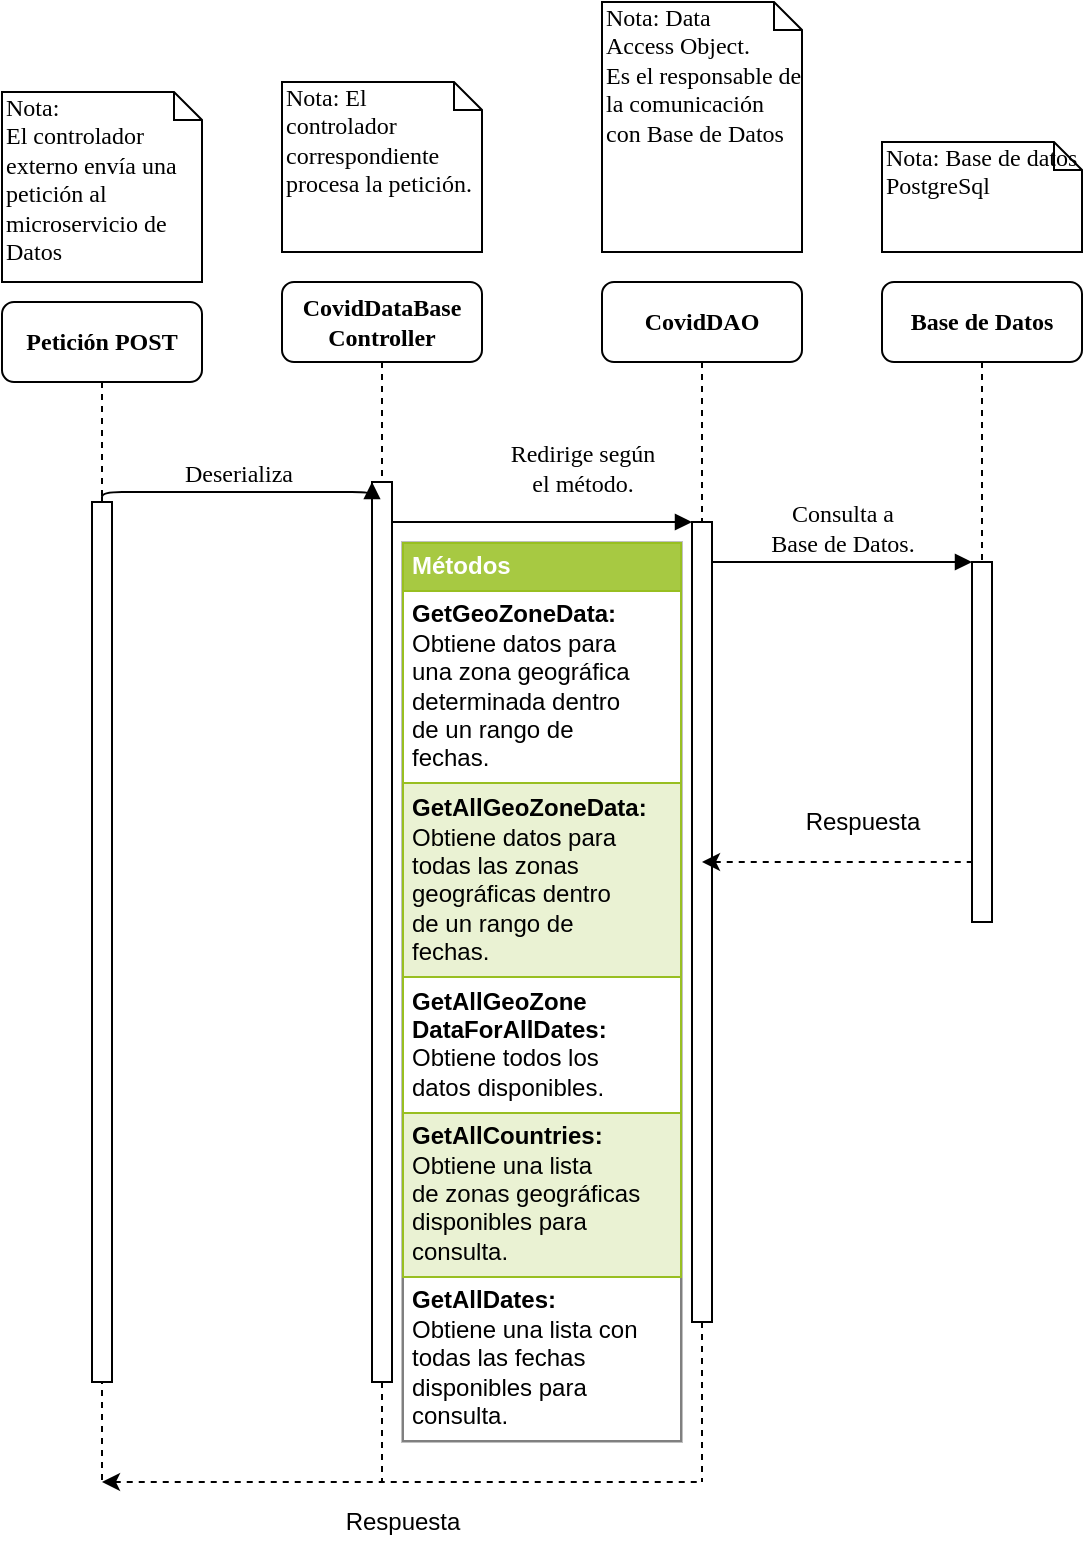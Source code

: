 <mxfile version="13.5.9" type="device"><diagram name="Page-1" id="13e1069c-82ec-6db2-03f1-153e76fe0fe0"><mxGraphModel dx="862" dy="1299" grid="1" gridSize="10" guides="1" tooltips="1" connect="1" arrows="1" fold="1" page="1" pageScale="1" pageWidth="1100" pageHeight="850" background="#ffffff" math="0" shadow="0"><root><mxCell id="0"/><mxCell id="1" parent="0"/><mxCell id="7baba1c4bc27f4b0-2" value="&lt;b&gt;CovidDataBase Controller&lt;/b&gt;" style="shape=umlLifeline;perimeter=lifelinePerimeter;whiteSpace=wrap;html=1;container=1;collapsible=0;recursiveResize=0;outlineConnect=0;rounded=1;shadow=0;comic=0;labelBackgroundColor=none;strokeWidth=1;fontFamily=Verdana;fontSize=12;align=center;" parent="1" vertex="1"><mxGeometry x="240" y="80" width="100" height="600" as="geometry"/></mxCell><mxCell id="7baba1c4bc27f4b0-10" value="" style="html=1;points=[];perimeter=orthogonalPerimeter;rounded=0;shadow=0;comic=0;labelBackgroundColor=none;strokeWidth=1;fontFamily=Verdana;fontSize=12;align=center;" parent="7baba1c4bc27f4b0-2" vertex="1"><mxGeometry x="45" y="100" width="10" height="450" as="geometry"/></mxCell><mxCell id="7baba1c4bc27f4b0-3" value="&lt;b&gt;CovidDAO&lt;/b&gt;" style="shape=umlLifeline;perimeter=lifelinePerimeter;whiteSpace=wrap;html=1;container=1;collapsible=0;recursiveResize=0;outlineConnect=0;rounded=1;shadow=0;comic=0;labelBackgroundColor=none;strokeWidth=1;fontFamily=Verdana;fontSize=12;align=center;" parent="1" vertex="1"><mxGeometry x="400" y="80" width="100" height="600" as="geometry"/></mxCell><mxCell id="7baba1c4bc27f4b0-13" value="" style="html=1;points=[];perimeter=orthogonalPerimeter;rounded=0;shadow=0;comic=0;labelBackgroundColor=none;strokeWidth=1;fontFamily=Verdana;fontSize=12;align=center;" parent="7baba1c4bc27f4b0-3" vertex="1"><mxGeometry x="45" y="120" width="10" height="400" as="geometry"/></mxCell><mxCell id="7baba1c4bc27f4b0-4" value="&lt;b&gt;Base de Datos&lt;/b&gt;" style="shape=umlLifeline;perimeter=lifelinePerimeter;whiteSpace=wrap;html=1;container=1;collapsible=0;recursiveResize=0;outlineConnect=0;rounded=1;shadow=0;comic=0;labelBackgroundColor=none;strokeWidth=1;fontFamily=Verdana;fontSize=12;align=center;" parent="1" vertex="1"><mxGeometry x="540" y="80" width="100" height="320" as="geometry"/></mxCell><mxCell id="7baba1c4bc27f4b0-8" value="&lt;b&gt;Petición POST&lt;/b&gt;" style="shape=umlLifeline;perimeter=lifelinePerimeter;whiteSpace=wrap;html=1;container=1;collapsible=0;recursiveResize=0;outlineConnect=0;rounded=1;shadow=0;comic=0;labelBackgroundColor=none;strokeWidth=1;fontFamily=Verdana;fontSize=12;align=center;" parent="1" vertex="1"><mxGeometry x="100" y="90" width="100" height="590" as="geometry"/></mxCell><mxCell id="7baba1c4bc27f4b0-9" value="" style="html=1;points=[];perimeter=orthogonalPerimeter;rounded=0;shadow=0;comic=0;labelBackgroundColor=none;strokeWidth=1;fontFamily=Verdana;fontSize=12;align=center;" parent="7baba1c4bc27f4b0-8" vertex="1"><mxGeometry x="45" y="100" width="10" height="440" as="geometry"/></mxCell><mxCell id="7baba1c4bc27f4b0-16" value="" style="html=1;points=[];perimeter=orthogonalPerimeter;rounded=0;shadow=0;comic=0;labelBackgroundColor=none;strokeWidth=1;fontFamily=Verdana;fontSize=12;align=center;" parent="1" vertex="1"><mxGeometry x="585" y="220" width="10" height="180" as="geometry"/></mxCell><mxCell id="7baba1c4bc27f4b0-17" value="&lt;div&gt;Consulta a &lt;br&gt;&lt;/div&gt;&lt;div&gt;Base de Datos.&lt;br&gt;&lt;/div&gt;" style="html=1;verticalAlign=bottom;endArrow=block;labelBackgroundColor=none;fontFamily=Verdana;fontSize=12;edgeStyle=elbowEdgeStyle;elbow=vertical;" parent="1" source="7baba1c4bc27f4b0-13" target="7baba1c4bc27f4b0-16" edge="1"><mxGeometry relative="1" as="geometry"><mxPoint x="510" y="220" as="sourcePoint"/><Array as="points"><mxPoint x="460" y="220"/></Array></mxGeometry></mxCell><mxCell id="7baba1c4bc27f4b0-11" value="Deserializa" style="html=1;verticalAlign=bottom;endArrow=block;entryX=0;entryY=0;labelBackgroundColor=none;fontFamily=Verdana;fontSize=12;edgeStyle=elbowEdgeStyle;elbow=vertical;" parent="1" source="7baba1c4bc27f4b0-9" target="7baba1c4bc27f4b0-10" edge="1"><mxGeometry relative="1" as="geometry"><mxPoint x="220" y="190" as="sourcePoint"/></mxGeometry></mxCell><mxCell id="7baba1c4bc27f4b0-14" value="&lt;div&gt;Redirige según &lt;br&gt;&lt;/div&gt;&lt;div&gt;el método.&lt;/div&gt;" style="html=1;verticalAlign=bottom;endArrow=block;entryX=0;entryY=0;labelBackgroundColor=none;fontFamily=Verdana;fontSize=12;edgeStyle=elbowEdgeStyle;elbow=vertical;" parent="1" source="7baba1c4bc27f4b0-10" target="7baba1c4bc27f4b0-13" edge="1"><mxGeometry x="0.267" y="10" relative="1" as="geometry"><mxPoint x="370" y="200" as="sourcePoint"/><mxPoint as="offset"/></mxGeometry></mxCell><mxCell id="7baba1c4bc27f4b0-40" value="&lt;div&gt;Nota:&lt;/div&gt;&lt;div&gt;El controlador externo envía una petición al microservicio de Datos&lt;br&gt;&lt;/div&gt;" style="shape=note;whiteSpace=wrap;html=1;size=14;verticalAlign=top;align=left;spacingTop=-6;rounded=0;shadow=0;comic=0;labelBackgroundColor=none;strokeWidth=1;fontFamily=Verdana;fontSize=12" parent="1" vertex="1"><mxGeometry x="100" y="-15" width="100" height="95" as="geometry"/></mxCell><mxCell id="7baba1c4bc27f4b0-41" value="Nota: El controlador correspondiente procesa la petición." style="shape=note;whiteSpace=wrap;html=1;size=14;verticalAlign=top;align=left;spacingTop=-6;rounded=0;shadow=0;comic=0;labelBackgroundColor=none;strokeWidth=1;fontFamily=Verdana;fontSize=12" parent="1" vertex="1"><mxGeometry x="240" y="-20" width="100" height="85" as="geometry"/></mxCell><mxCell id="7baba1c4bc27f4b0-42" value="&lt;div&gt;Nota: Data&lt;/div&gt;&lt;div&gt;Access Object.&lt;/div&gt;&lt;div&gt;Es el responsable de la comunicación con Base de Datos&lt;br&gt;&lt;/div&gt;" style="shape=note;whiteSpace=wrap;html=1;size=14;verticalAlign=top;align=left;spacingTop=-6;rounded=0;shadow=0;comic=0;labelBackgroundColor=none;strokeWidth=1;fontFamily=Verdana;fontSize=12" parent="1" vertex="1"><mxGeometry x="400" y="-60" width="100" height="125" as="geometry"/></mxCell><mxCell id="7baba1c4bc27f4b0-43" value="Nota: Base de datos PostgreSql" style="shape=note;whiteSpace=wrap;html=1;size=14;verticalAlign=top;align=left;spacingTop=-6;rounded=0;shadow=0;comic=0;labelBackgroundColor=none;strokeWidth=1;fontFamily=Verdana;fontSize=12" parent="1" vertex="1"><mxGeometry x="540" y="10" width="100" height="55" as="geometry"/></mxCell><mxCell id="1cDae17nMgRjSrKoFEng-2" value="&lt;table style=&quot;width: 100% ; height: 100% ; border-collapse: collapse&quot; width=&quot;100%&quot; cellpadding=&quot;4&quot; border=&quot;1&quot;&gt;&lt;tbody&gt;&lt;tr style=&quot;background-color: #a7c942 ; color: #ffffff ; border: 1px solid #98bf21&quot;&gt;&lt;th align=&quot;left&quot;&gt;Métodos&lt;br&gt;&lt;/th&gt;&lt;/tr&gt;&lt;tr style=&quot;border: 1px solid #98bf21&quot;&gt;&lt;td&gt;&lt;b&gt;GetGeoZoneData:&lt;/b&gt;&lt;br&gt;Obtiene datos para&lt;br&gt;una zona geográfica&lt;br&gt;determinada dentro&lt;br&gt;de un rango de &lt;br&gt;fechas.&lt;/td&gt;&lt;/tr&gt;&lt;tr style=&quot;background-color: #eaf2d3 ; border: 1px solid #98bf21&quot;&gt;&lt;td&gt;&lt;b&gt;GetAllGeoZoneData:&lt;/b&gt;&lt;br&gt;Obtiene datos para&lt;br&gt;todas las zonas &lt;br&gt;geográficas dentro&lt;br&gt;de un rango de &lt;br&gt;fechas.&lt;br&gt;&lt;/td&gt;&lt;/tr&gt;&lt;tr style=&quot;border: 1px solid #98bf21&quot;&gt;&lt;td&gt;&lt;b&gt;GetAllGeoZone&lt;br&gt;DataForAllDates:&lt;/b&gt;&lt;br&gt;Obtiene todos los&lt;br&gt;datos disponibles.&lt;br&gt;&lt;/td&gt;&lt;/tr&gt;&lt;tr style=&quot;background-color: #eaf2d3 ; border: 1px solid #98bf21&quot;&gt;&lt;td&gt;&lt;b&gt;GetAllCountries:&lt;br&gt;&lt;/b&gt;Obtiene una lista&lt;br&gt;de zonas geográficas&lt;br&gt;disponibles para &lt;br&gt;consulta.&lt;br&gt;&lt;b&gt;&lt;/b&gt;&lt;/td&gt;&lt;/tr&gt;&lt;tr&gt;&lt;td&gt;&lt;b&gt;GetAllDates:&lt;/b&gt;&lt;br&gt;Obtiene una lista con&lt;br&gt;todas las fechas &lt;br&gt;disponibles para &lt;br&gt;consulta.&lt;br&gt;&lt;/td&gt;&lt;/tr&gt;&lt;/tbody&gt;&lt;/table&gt;" style="text;html=1;strokeColor=#c0c0c0;fillColor=#ffffff;overflow=fill;rounded=0;" vertex="1" parent="1"><mxGeometry x="300" y="210" width="140" height="450" as="geometry"/></mxCell><mxCell id="1cDae17nMgRjSrKoFEng-5" value="" style="endArrow=none;dashed=1;html=1;startArrow=classic;startFill=1;" edge="1" parent="1" source="7baba1c4bc27f4b0-3" target="7baba1c4bc27f4b0-16"><mxGeometry width="50" height="50" relative="1" as="geometry"><mxPoint x="420" y="410" as="sourcePoint"/><mxPoint x="470" y="360" as="targetPoint"/><Array as="points"><mxPoint x="520" y="370"/></Array></mxGeometry></mxCell><mxCell id="1cDae17nMgRjSrKoFEng-6" value="Respuesta" style="text;html=1;align=center;verticalAlign=middle;resizable=0;points=[];autosize=1;" vertex="1" parent="1"><mxGeometry x="490" y="340" width="80" height="20" as="geometry"/></mxCell><mxCell id="1cDae17nMgRjSrKoFEng-7" value="" style="endArrow=none;dashed=1;html=1;startArrow=classic;startFill=1;" edge="1" parent="1"><mxGeometry width="50" height="50" relative="1" as="geometry"><mxPoint x="150" y="680" as="sourcePoint"/><mxPoint x="450" y="680" as="targetPoint"/><Array as="points"/></mxGeometry></mxCell><mxCell id="1cDae17nMgRjSrKoFEng-8" value="&lt;div&gt;Respuesta&lt;/div&gt;" style="text;html=1;align=center;verticalAlign=middle;resizable=0;points=[];autosize=1;" vertex="1" parent="1"><mxGeometry x="260" y="690" width="80" height="20" as="geometry"/></mxCell></root></mxGraphModel></diagram></mxfile>